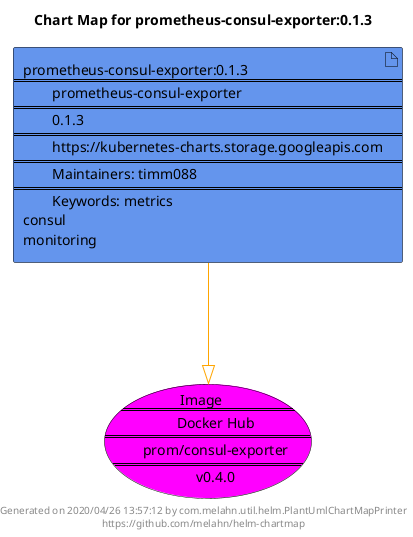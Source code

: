 @startuml
skinparam linetype ortho
skinparam backgroundColor white
skinparam usecaseBorderColor black
skinparam usecaseArrowColor LightSlateGray
skinparam artifactBorderColor black
skinparam artifactArrowColor LightSlateGray

title Chart Map for prometheus-consul-exporter:0.1.3

'There is one referenced Helm Chart
artifact "prometheus-consul-exporter:0.1.3\n====\n\tprometheus-consul-exporter\n====\n\t0.1.3\n====\n\thttps://kubernetes-charts.storage.googleapis.com\n====\n\tMaintainers: timm088\n====\n\tKeywords: metrics\nconsul\nmonitoring" as prometheus_consul_exporter_0_1_3 #CornflowerBlue

'There is one referenced Docker Image
usecase "Image\n====\n\tDocker Hub\n====\n\tprom/consul-exporter\n====\n\tv0.4.0" as prom_consul_exporter_v0_4_0 #Fuchsia

'Chart Dependencies
prometheus_consul_exporter_0_1_3--[#orange]-|>prom_consul_exporter_v0_4_0

center footer Generated on 2020/04/26 13:57:12 by com.melahn.util.helm.PlantUmlChartMapPrinter\nhttps://github.com/melahn/helm-chartmap
@enduml
